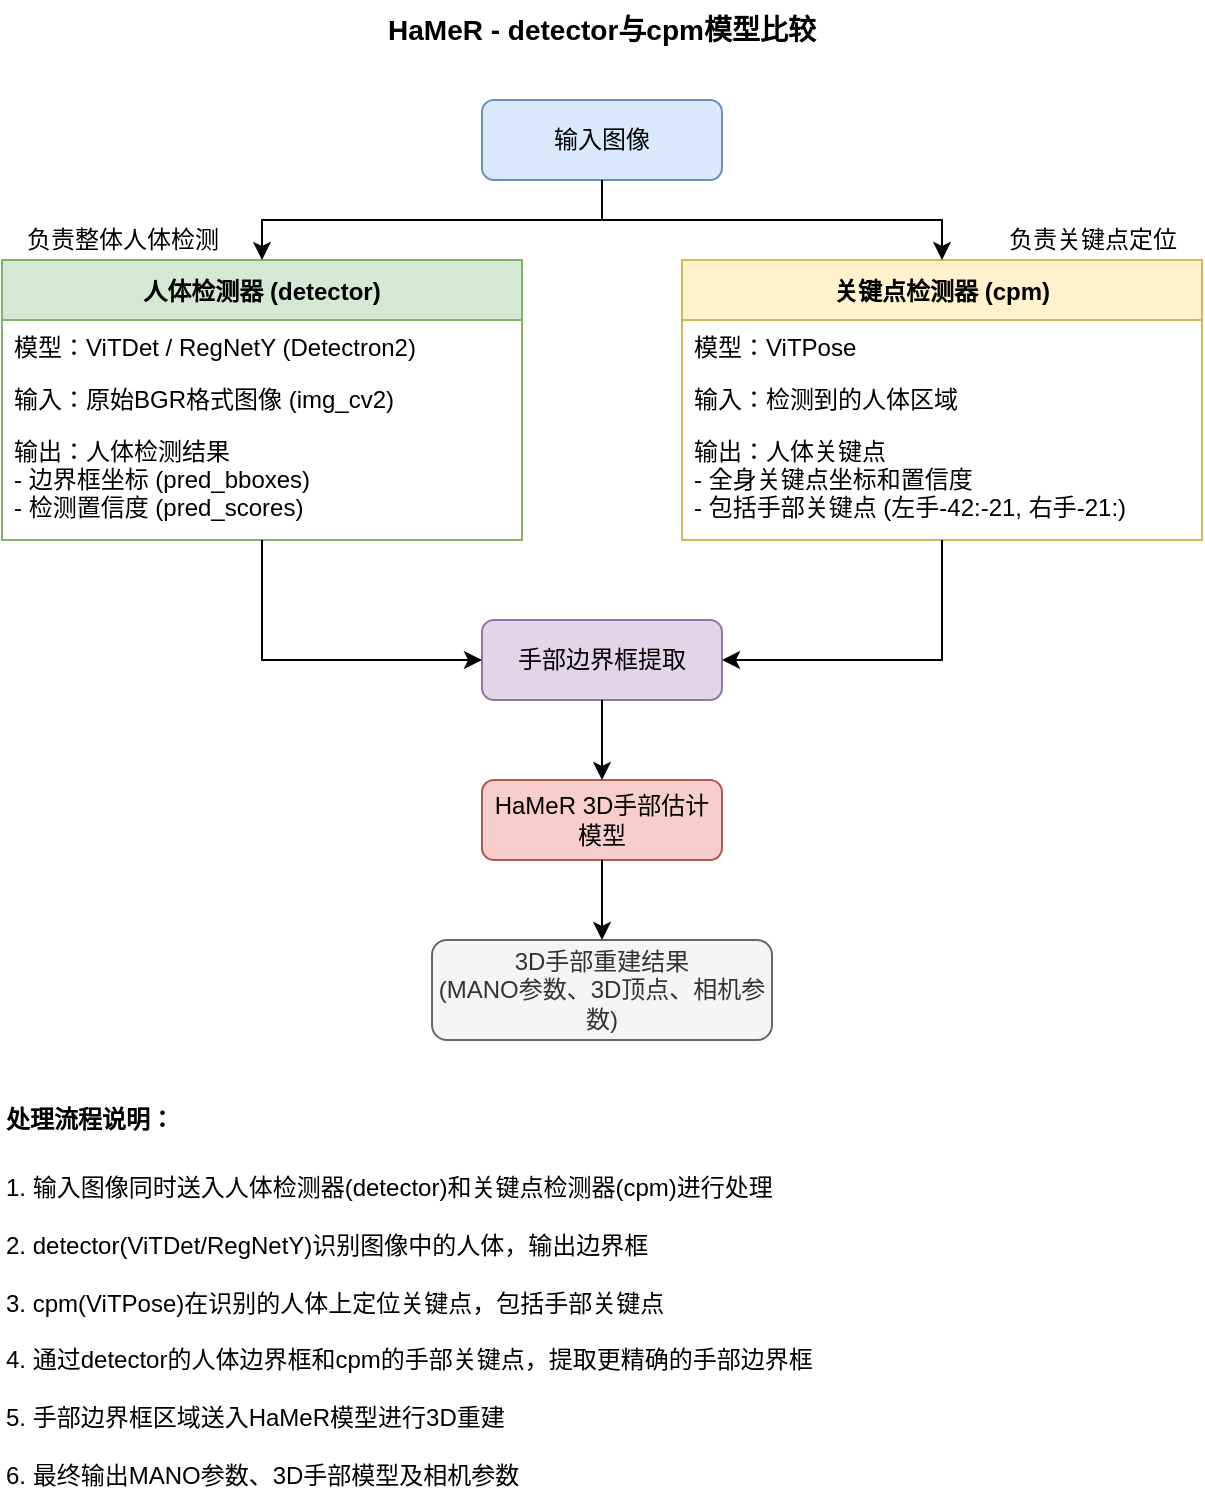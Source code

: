 <mxfile version="15.8.6" type="device">
  <diagram id="C5RBs43oDa-KdzZeNtuy" name="Page-1">
    <mxGraphModel dx="1200" dy="800" grid="1" gridSize="10" guides="1" tooltips="1" connect="1" arrows="1" fold="1" page="1" pageScale="1" pageWidth="827" pageHeight="1169" math="0" shadow="0">
      <root>
        <mxCell id="WIyWlLk6GJQsqaUBKTNV-0" />
        <mxCell id="WIyWlLk6GJQsqaUBKTNV-1" parent="WIyWlLk6GJQsqaUBKTNV-0" />
        <mxCell id="P3RjGtai6nAaVAYAQjJ4-19" value="&lt;font style=&quot;font-size: 14px;&quot;&gt;&lt;b&gt;HaMeR - detector与cpm模型比较&lt;/b&gt;&lt;/font&gt;" style="text;html=1;strokeColor=none;fillColor=none;align=center;verticalAlign=middle;whiteSpace=wrap;rounded=0;" vertex="1" parent="WIyWlLk6GJQsqaUBKTNV-1">
          <mxGeometry x="200" y="30" width="400" height="30" as="geometry" />
        </mxCell>
        
        <!-- 输入图像 -->
        <mxCell id="input-image" value="输入图像" style="rounded=1;whiteSpace=wrap;html=1;fontSize=12;glass=0;strokeWidth=1;shadow=0;fillColor=#dae8fc;strokeColor=#6c8ebf;" vertex="1" parent="WIyWlLk6GJQsqaUBKTNV-1">
          <mxGeometry x="340" y="80" width="120" height="40" as="geometry" />
        </mxCell>
        
        <!-- detector部分 -->
        <mxCell id="detector-box" value="人体检测器 (detector)" style="swimlane;fontStyle=1;childLayout=stackLayout;horizontal=1;startSize=30;fillColor=#d5e8d4;horizontalStack=0;resizeParent=1;resizeParentMax=0;resizeLast=0;collapsible=1;marginBottom=0;strokeColor=#82b366;" vertex="1" parent="WIyWlLk6GJQsqaUBKTNV-1">
          <mxGeometry x="100" y="160" width="260" height="140" as="geometry" />
        </mxCell>
        <mxCell id="detector-model" value="模型：ViTDet / RegNetY (Detectron2)" style="text;strokeColor=none;fillColor=none;align=left;verticalAlign=top;spacingLeft=4;spacingRight=4;overflow=hidden;rotatable=0;points=[[0,0.5],[1,0.5]];portConstraint=eastwest;" vertex="1" parent="detector-box">
          <mxGeometry y="30" width="260" height="26" as="geometry" />
        </mxCell>
        <mxCell id="detector-input" value="输入：原始BGR格式图像 (img_cv2)" style="text;strokeColor=none;fillColor=none;align=left;verticalAlign=top;spacingLeft=4;spacingRight=4;overflow=hidden;rotatable=0;points=[[0,0.5],[1,0.5]];portConstraint=eastwest;" vertex="1" parent="detector-box">
          <mxGeometry y="56" width="260" height="26" as="geometry" />
        </mxCell>
        <mxCell id="detector-output" value="输出：人体检测结果&#xa;- 边界框坐标 (pred_bboxes)&#xa;- 检测置信度 (pred_scores)" style="text;strokeColor=none;fillColor=none;align=left;verticalAlign=top;spacingLeft=4;spacingRight=4;overflow=hidden;rotatable=0;points=[[0,0.5],[1,0.5]];portConstraint=eastwest;" vertex="1" parent="detector-box">
          <mxGeometry y="82" width="260" height="58" as="geometry" />
        </mxCell>
        
        <!-- cpm部分 -->
        <mxCell id="cpm-box" value="关键点检测器 (cpm)" style="swimlane;fontStyle=1;childLayout=stackLayout;horizontal=1;startSize=30;fillColor=#fff2cc;horizontalStack=0;resizeParent=1;resizeParentMax=0;resizeLast=0;collapsible=1;marginBottom=0;strokeColor=#d6b656;" vertex="1" parent="WIyWlLk6GJQsqaUBKTNV-1">
          <mxGeometry x="440" y="160" width="260" height="140" as="geometry" />
        </mxCell>
        <mxCell id="cpm-model" value="模型：ViTPose" style="text;strokeColor=none;fillColor=none;align=left;verticalAlign=top;spacingLeft=4;spacingRight=4;overflow=hidden;rotatable=0;points=[[0,0.5],[1,0.5]];portConstraint=eastwest;" vertex="1" parent="cpm-box">
          <mxGeometry y="30" width="260" height="26" as="geometry" />
        </mxCell>
        <mxCell id="cpm-input" value="输入：检测到的人体区域" style="text;strokeColor=none;fillColor=none;align=left;verticalAlign=top;spacingLeft=4;spacingRight=4;overflow=hidden;rotatable=0;points=[[0,0.5],[1,0.5]];portConstraint=eastwest;" vertex="1" parent="cpm-box">
          <mxGeometry y="56" width="260" height="26" as="geometry" />
        </mxCell>
        <mxCell id="cpm-output" value="输出：人体关键点&#xa;- 全身关键点坐标和置信度&#xa;- 包括手部关键点 (左手-42:-21, 右手-21:)" style="text;strokeColor=none;fillColor=none;align=left;verticalAlign=top;spacingLeft=4;spacingRight=4;overflow=hidden;rotatable=0;points=[[0,0.5],[1,0.5]];portConstraint=eastwest;" vertex="1" parent="cpm-box">
          <mxGeometry y="82" width="260" height="58" as="geometry" />
        </mxCell>
        
        <!-- 手部边界框提取 -->
        <mxCell id="hand-box" value="手部边界框提取" style="rounded=1;whiteSpace=wrap;html=1;fontSize=12;glass=0;strokeWidth=1;shadow=0;fillColor=#e1d5e7;strokeColor=#9673a6;" vertex="1" parent="WIyWlLk6GJQsqaUBKTNV-1">
          <mxGeometry x="340" y="340" width="120" height="40" as="geometry" />
        </mxCell>
        
        <!-- HaMeR模型 -->
        <mxCell id="hamer-model" value="HaMeR 3D手部估计模型" style="rounded=1;whiteSpace=wrap;html=1;fontSize=12;glass=0;strokeWidth=1;shadow=0;fillColor=#f8cecc;strokeColor=#b85450;" vertex="1" parent="WIyWlLk6GJQsqaUBKTNV-1">
          <mxGeometry x="340" y="420" width="120" height="40" as="geometry" />
        </mxCell>
        
        <!-- 输出 -->
        <mxCell id="output" value="3D手部重建结果&#xa;(MANO参数、3D顶点、相机参数)" style="rounded=1;whiteSpace=wrap;html=1;fontSize=12;glass=0;strokeWidth=1;shadow=0;fillColor=#f5f5f5;fontColor=#333333;strokeColor=#666666;" vertex="1" parent="WIyWlLk6GJQsqaUBKTNV-1">
          <mxGeometry x="315" y="500" width="170" height="50" as="geometry" />
        </mxCell>
        
        <!-- 连线 -->
        <mxCell id="arrow-1" value="" style="endArrow=classic;html=1;rounded=0;exitX=0.5;exitY=1;exitDx=0;exitDy=0;entryX=0.5;entryY=0;entryDx=0;entryDy=0;" edge="1" parent="WIyWlLk6GJQsqaUBKTNV-1" source="input-image" target="detector-box">
          <mxGeometry width="50" height="50" relative="1" as="geometry">
            <mxPoint x="390" y="430" as="sourcePoint" />
            <mxPoint x="440" y="380" as="targetPoint" />
            <Array as="points">
              <mxPoint x="400" y="140" />
              <mxPoint x="230" y="140" />
            </Array>
          </mxGeometry>
        </mxCell>
        <mxCell id="arrow-2" value="" style="endArrow=classic;html=1;rounded=0;exitX=0.5;exitY=1;exitDx=0;exitDy=0;entryX=0.5;entryY=0;entryDx=0;entryDy=0;" edge="1" parent="WIyWlLk6GJQsqaUBKTNV-1" source="input-image" target="cpm-box">
          <mxGeometry width="50" height="50" relative="1" as="geometry">
            <mxPoint x="390" y="430" as="sourcePoint" />
            <mxPoint x="440" y="380" as="targetPoint" />
            <Array as="points">
              <mxPoint x="400" y="140" />
              <mxPoint x="570" y="140" />
            </Array>
          </mxGeometry>
        </mxCell>
        <mxCell id="arrow-3" value="" style="endArrow=classic;html=1;rounded=0;exitX=0.5;exitY=1;exitDx=0;exitDy=0;entryX=0;entryY=0.5;entryDx=0;entryDy=0;" edge="1" parent="WIyWlLk6GJQsqaUBKTNV-1" source="detector-box" target="hand-box">
          <mxGeometry width="50" height="50" relative="1" as="geometry">
            <mxPoint x="390" y="430" as="sourcePoint" />
            <mxPoint x="440" y="380" as="targetPoint" />
            <Array as="points">
              <mxPoint x="230" y="360" />
            </Array>
          </mxGeometry>
        </mxCell>
        <mxCell id="arrow-4" value="" style="endArrow=classic;html=1;rounded=0;exitX=0.5;exitY=1;exitDx=0;exitDy=0;entryX=1;entryY=0.5;entryDx=0;entryDy=0;" edge="1" parent="WIyWlLk6GJQsqaUBKTNV-1" source="cpm-box" target="hand-box">
          <mxGeometry width="50" height="50" relative="1" as="geometry">
            <mxPoint x="390" y="430" as="sourcePoint" />
            <mxPoint x="440" y="380" as="targetPoint" />
            <Array as="points">
              <mxPoint x="570" y="360" />
            </Array>
          </mxGeometry>
        </mxCell>
        <mxCell id="arrow-5" value="" style="endArrow=classic;html=1;rounded=0;exitX=0.5;exitY=1;exitDx=0;exitDy=0;entryX=0.5;entryY=0;entryDx=0;entryDy=0;" edge="1" parent="WIyWlLk6GJQsqaUBKTNV-1" source="hand-box" target="hamer-model">
          <mxGeometry width="50" height="50" relative="1" as="geometry">
            <mxPoint x="390" y="430" as="sourcePoint" />
            <mxPoint x="440" y="380" as="targetPoint" />
          </mxGeometry>
        </mxCell>
        <mxCell id="arrow-6" value="" style="endArrow=classic;html=1;rounded=0;exitX=0.5;exitY=1;exitDx=0;exitDy=0;entryX=0.5;entryY=0;entryDx=0;entryDy=0;" edge="1" parent="WIyWlLk6GJQsqaUBKTNV-1" source="hamer-model" target="output">
          <mxGeometry width="50" height="50" relative="1" as="geometry">
            <mxPoint x="390" y="430" as="sourcePoint" />
            <mxPoint x="440" y="380" as="targetPoint" />
          </mxGeometry>
        </mxCell>
        
        <!-- 标签说明 -->
        <mxCell id="detector-label" value="负责整体人体检测" style="text;html=1;align=center;verticalAlign=middle;resizable=0;points=[];autosize=1;strokeColor=none;fillColor=none;" vertex="1" parent="WIyWlLk6GJQsqaUBKTNV-1">
          <mxGeometry x="100" y="140" width="120" height="20" as="geometry" />
        </mxCell>
        <mxCell id="cpm-label" value="负责关键点定位" style="text;html=1;align=center;verticalAlign=middle;resizable=0;points=[];autosize=1;strokeColor=none;fillColor=none;" vertex="1" parent="WIyWlLk6GJQsqaUBKTNV-1">
          <mxGeometry x="590" y="140" width="110" height="20" as="geometry" />
        </mxCell>
        
        <!-- 补充说明 -->
        <mxCell id="explanation-title" value="处理流程说明：" style="text;html=1;strokeColor=none;fillColor=none;align=left;verticalAlign=middle;whiteSpace=wrap;rounded=0;fontStyle=1" vertex="1" parent="WIyWlLk6GJQsqaUBKTNV-1">
          <mxGeometry x="100" y="580" width="120" height="20" as="geometry" />
        </mxCell>
        <mxCell id="explanation" value="1. 输入图像同时送入人体检测器(detector)和关键点检测器(cpm)进行处理&#xa;&#xa;2. detector(ViTDet/RegNetY)识别图像中的人体，输出边界框&#xa;&#xa;3. cpm(ViTPose)在识别的人体上定位关键点，包括手部关键点&#xa;&#xa;4. 通过detector的人体边界框和cpm的手部关键点，提取更精确的手部边界框&#xa;&#xa;5. 手部边界框区域送入HaMeR模型进行3D重建&#xa;&#xa;6. 最终输出MANO参数、3D手部模型及相机参数" style="text;html=1;strokeColor=none;fillColor=none;align=left;verticalAlign=top;whiteSpace=wrap;rounded=0;" vertex="1" parent="WIyWlLk6GJQsqaUBKTNV-1">
          <mxGeometry x="100" y="610" width="580" height="160" as="geometry" />
        </mxCell>
      </root>
    </mxGraphModel>
  </diagram>
</mxfile> 